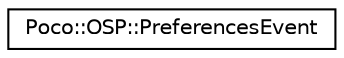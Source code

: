 digraph "Graphical Class Hierarchy"
{
 // LATEX_PDF_SIZE
  edge [fontname="Helvetica",fontsize="10",labelfontname="Helvetica",labelfontsize="10"];
  node [fontname="Helvetica",fontsize="10",shape=record];
  rankdir="LR";
  Node0 [label="Poco::OSP::PreferencesEvent",height=0.2,width=0.4,color="black", fillcolor="white", style="filled",URL="$classPoco_1_1OSP_1_1PreferencesEvent.html",tooltip=" "];
}
